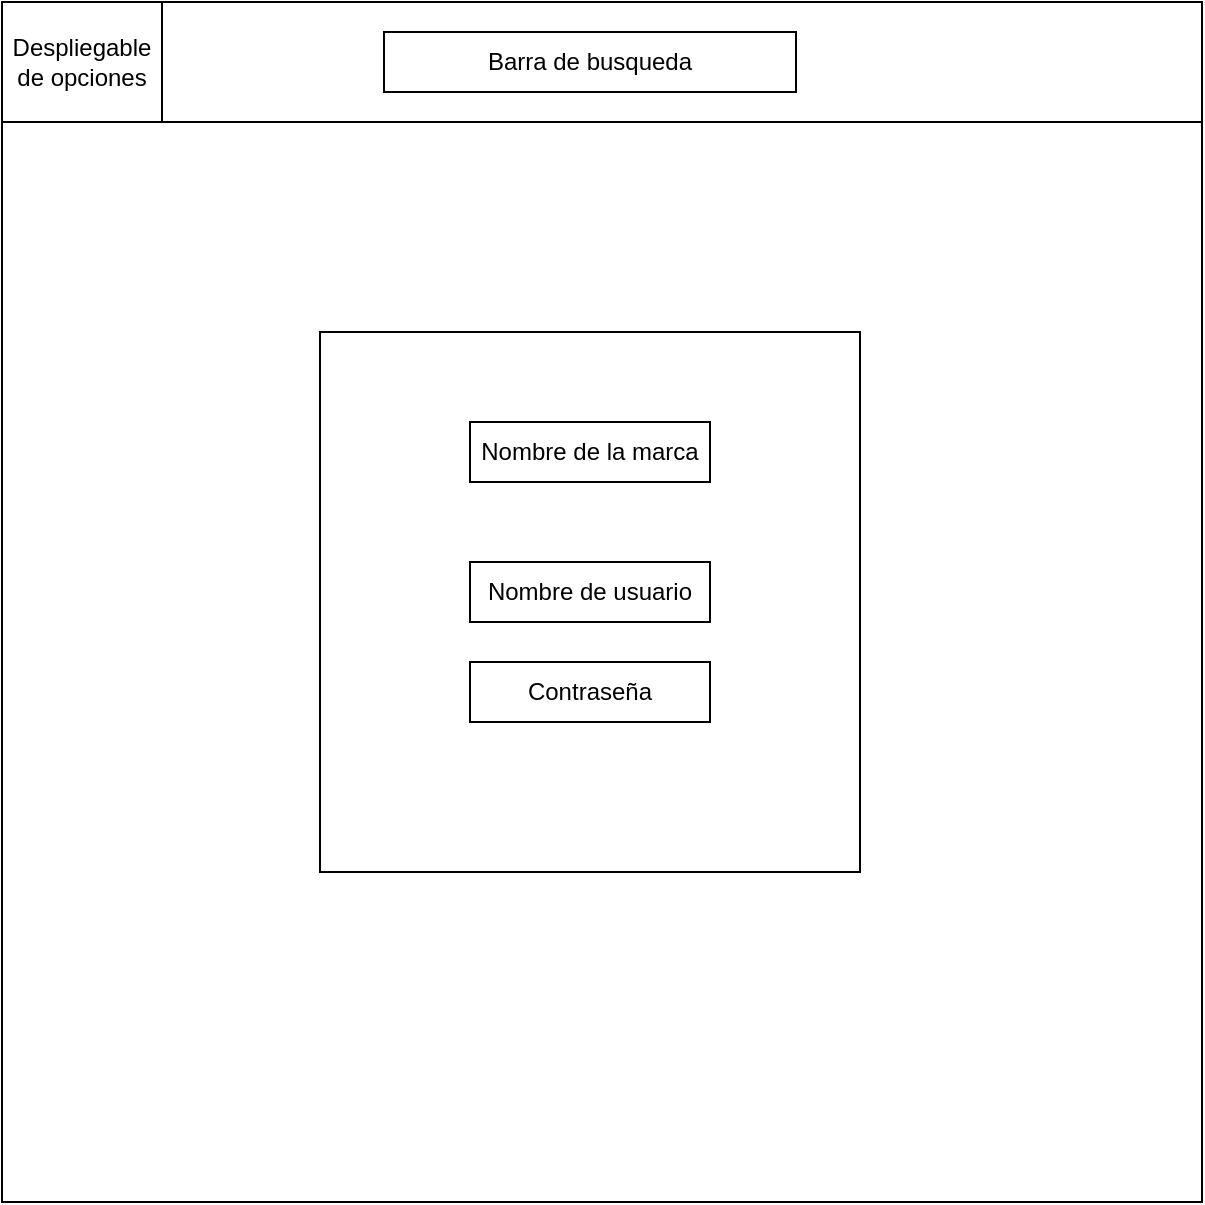 <mxfile version="21.8.0" type="github">
  <diagram name="Página-1" id="0o0cwSJX1ofS0n3PZMZI">
    <mxGraphModel dx="1434" dy="746" grid="1" gridSize="10" guides="1" tooltips="1" connect="1" arrows="1" fold="1" page="1" pageScale="1" pageWidth="827" pageHeight="1169" math="0" shadow="0">
      <root>
        <mxCell id="0" />
        <mxCell id="1" parent="0" />
        <mxCell id="n_UcsMJR2gymIGOoylSS-2" value="" style="rounded=0;whiteSpace=wrap;html=1;" vertex="1" parent="1">
          <mxGeometry x="120" y="80" width="600" height="600" as="geometry" />
        </mxCell>
        <mxCell id="n_UcsMJR2gymIGOoylSS-3" value="" style="whiteSpace=wrap;html=1;aspect=fixed;" vertex="1" parent="1">
          <mxGeometry x="279" y="245" width="270" height="270" as="geometry" />
        </mxCell>
        <mxCell id="n_UcsMJR2gymIGOoylSS-4" value="Contraseña" style="rounded=0;whiteSpace=wrap;html=1;" vertex="1" parent="1">
          <mxGeometry x="354" y="410" width="120" height="30" as="geometry" />
        </mxCell>
        <mxCell id="n_UcsMJR2gymIGOoylSS-5" value="Nombre de usuario" style="rounded=0;whiteSpace=wrap;html=1;" vertex="1" parent="1">
          <mxGeometry x="354" y="360" width="120" height="30" as="geometry" />
        </mxCell>
        <mxCell id="n_UcsMJR2gymIGOoylSS-6" value="Nombre de la marca" style="rounded=0;whiteSpace=wrap;html=1;" vertex="1" parent="1">
          <mxGeometry x="354" y="290" width="120" height="30" as="geometry" />
        </mxCell>
        <mxCell id="n_UcsMJR2gymIGOoylSS-7" value="" style="rounded=0;whiteSpace=wrap;html=1;" vertex="1" parent="1">
          <mxGeometry x="120" y="80" width="600" height="60" as="geometry" />
        </mxCell>
        <mxCell id="n_UcsMJR2gymIGOoylSS-10" value="Despliegable de opciones" style="rounded=0;whiteSpace=wrap;html=1;" vertex="1" parent="1">
          <mxGeometry x="120" y="80" width="80" height="60" as="geometry" />
        </mxCell>
        <mxCell id="n_UcsMJR2gymIGOoylSS-11" value="Barra de busqueda" style="rounded=0;whiteSpace=wrap;html=1;" vertex="1" parent="1">
          <mxGeometry x="311" y="95" width="206" height="30" as="geometry" />
        </mxCell>
      </root>
    </mxGraphModel>
  </diagram>
</mxfile>

